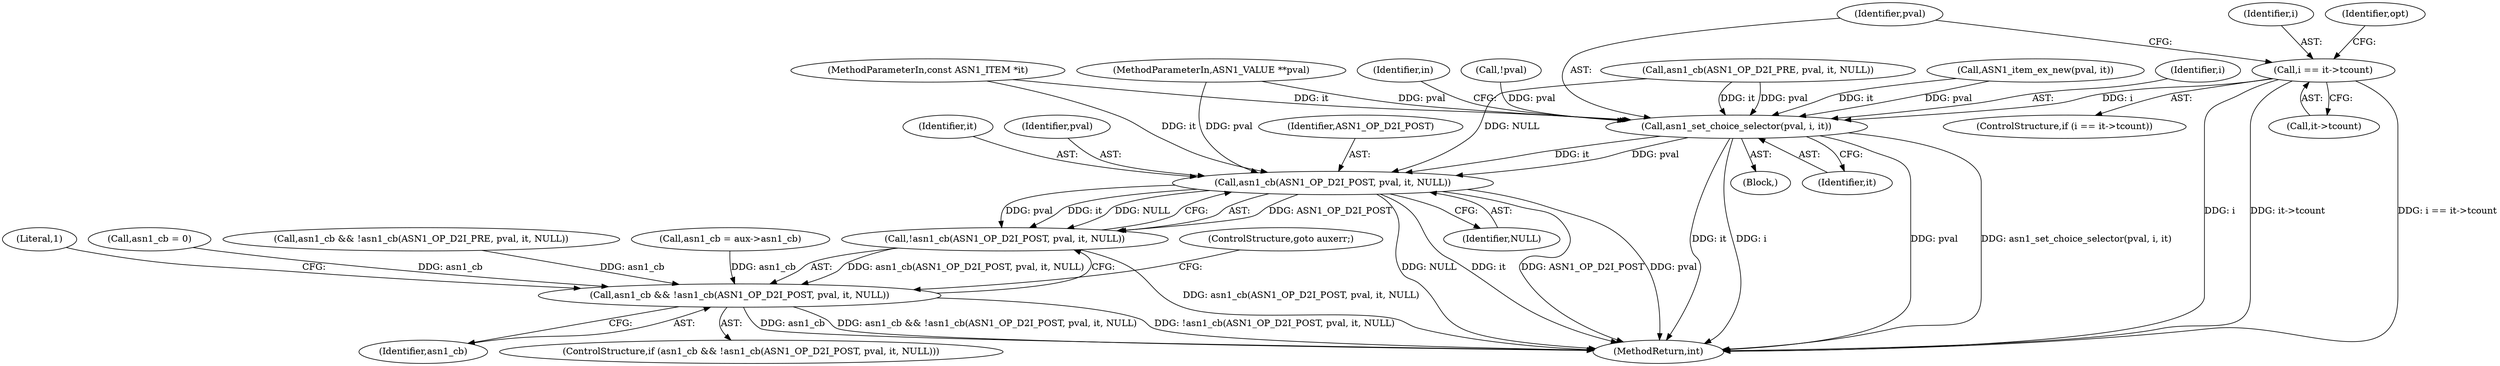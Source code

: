 digraph "0_openssl_b717b083073b6cacc0a5e2397b661678aff7ae7f@pointer" {
"1000510" [label="(Call,i == it->tcount)"];
"1000529" [label="(Call,asn1_set_choice_selector(pval, i, it))"];
"1000541" [label="(Call,asn1_cb(ASN1_OP_D2I_POST, pval, it, NULL))"];
"1000540" [label="(Call,!asn1_cb(ASN1_OP_D2I_POST, pval, it, NULL))"];
"1000538" [label="(Call,asn1_cb && !asn1_cb(ASN1_OP_D2I_POST, pval, it, NULL))"];
"1000542" [label="(Identifier,ASN1_OP_D2I_POST)"];
"1000529" [label="(Call,asn1_set_choice_selector(pval, i, it))"];
"1000184" [label="(Call,!pval)"];
"1000530" [label="(Identifier,pval)"];
"1000539" [label="(Identifier,asn1_cb)"];
"1000509" [label="(ControlStructure,if (i == it->tcount))"];
"1000461" [label="(Call,asn1_cb(ASN1_OP_D2I_PRE, pval, it, NULL))"];
"1000136" [label="(MethodParameterIn,const ASN1_ITEM *it)"];
"1000545" [label="(Identifier,NULL)"];
"1000537" [label="(ControlStructure,if (asn1_cb && !asn1_cb(ASN1_OP_D2I_POST, pval, it, NULL)))"];
"1000194" [label="(Call,asn1_cb = aux->asn1_cb)"];
"1000873" [label="(MethodReturn,int)"];
"1000133" [label="(MethodParameterIn,ASN1_VALUE **pval)"];
"1000512" [label="(Call,it->tcount)"];
"1000141" [label="(Block,)"];
"1000511" [label="(Identifier,i)"];
"1000531" [label="(Identifier,i)"];
"1000541" [label="(Call,asn1_cb(ASN1_OP_D2I_POST, pval, it, NULL))"];
"1000548" [label="(Literal,1)"];
"1000510" [label="(Call,i == it->tcount)"];
"1000540" [label="(Call,!asn1_cb(ASN1_OP_D2I_POST, pval, it, NULL))"];
"1000200" [label="(Call,asn1_cb = 0)"];
"1000546" [label="(ControlStructure,goto auxerr;)"];
"1000532" [label="(Identifier,it)"];
"1000544" [label="(Identifier,it)"];
"1000535" [label="(Identifier,in)"];
"1000538" [label="(Call,asn1_cb && !asn1_cb(ASN1_OP_D2I_POST, pval, it, NULL))"];
"1000458" [label="(Call,asn1_cb && !asn1_cb(ASN1_OP_D2I_PRE, pval, it, NULL))"];
"1000543" [label="(Identifier,pval)"];
"1000473" [label="(Call,ASN1_item_ex_new(pval, it))"];
"1000517" [label="(Identifier,opt)"];
"1000510" -> "1000509"  [label="AST: "];
"1000510" -> "1000512"  [label="CFG: "];
"1000511" -> "1000510"  [label="AST: "];
"1000512" -> "1000510"  [label="AST: "];
"1000517" -> "1000510"  [label="CFG: "];
"1000530" -> "1000510"  [label="CFG: "];
"1000510" -> "1000873"  [label="DDG: i"];
"1000510" -> "1000873"  [label="DDG: it->tcount"];
"1000510" -> "1000873"  [label="DDG: i == it->tcount"];
"1000510" -> "1000529"  [label="DDG: i"];
"1000529" -> "1000141"  [label="AST: "];
"1000529" -> "1000532"  [label="CFG: "];
"1000530" -> "1000529"  [label="AST: "];
"1000531" -> "1000529"  [label="AST: "];
"1000532" -> "1000529"  [label="AST: "];
"1000535" -> "1000529"  [label="CFG: "];
"1000529" -> "1000873"  [label="DDG: i"];
"1000529" -> "1000873"  [label="DDG: pval"];
"1000529" -> "1000873"  [label="DDG: asn1_set_choice_selector(pval, i, it)"];
"1000529" -> "1000873"  [label="DDG: it"];
"1000184" -> "1000529"  [label="DDG: pval"];
"1000461" -> "1000529"  [label="DDG: pval"];
"1000461" -> "1000529"  [label="DDG: it"];
"1000473" -> "1000529"  [label="DDG: pval"];
"1000473" -> "1000529"  [label="DDG: it"];
"1000133" -> "1000529"  [label="DDG: pval"];
"1000136" -> "1000529"  [label="DDG: it"];
"1000529" -> "1000541"  [label="DDG: pval"];
"1000529" -> "1000541"  [label="DDG: it"];
"1000541" -> "1000540"  [label="AST: "];
"1000541" -> "1000545"  [label="CFG: "];
"1000542" -> "1000541"  [label="AST: "];
"1000543" -> "1000541"  [label="AST: "];
"1000544" -> "1000541"  [label="AST: "];
"1000545" -> "1000541"  [label="AST: "];
"1000540" -> "1000541"  [label="CFG: "];
"1000541" -> "1000873"  [label="DDG: ASN1_OP_D2I_POST"];
"1000541" -> "1000873"  [label="DDG: pval"];
"1000541" -> "1000873"  [label="DDG: NULL"];
"1000541" -> "1000873"  [label="DDG: it"];
"1000541" -> "1000540"  [label="DDG: ASN1_OP_D2I_POST"];
"1000541" -> "1000540"  [label="DDG: pval"];
"1000541" -> "1000540"  [label="DDG: it"];
"1000541" -> "1000540"  [label="DDG: NULL"];
"1000133" -> "1000541"  [label="DDG: pval"];
"1000136" -> "1000541"  [label="DDG: it"];
"1000461" -> "1000541"  [label="DDG: NULL"];
"1000540" -> "1000538"  [label="AST: "];
"1000538" -> "1000540"  [label="CFG: "];
"1000540" -> "1000873"  [label="DDG: asn1_cb(ASN1_OP_D2I_POST, pval, it, NULL)"];
"1000540" -> "1000538"  [label="DDG: asn1_cb(ASN1_OP_D2I_POST, pval, it, NULL)"];
"1000538" -> "1000537"  [label="AST: "];
"1000538" -> "1000539"  [label="CFG: "];
"1000539" -> "1000538"  [label="AST: "];
"1000546" -> "1000538"  [label="CFG: "];
"1000548" -> "1000538"  [label="CFG: "];
"1000538" -> "1000873"  [label="DDG: !asn1_cb(ASN1_OP_D2I_POST, pval, it, NULL)"];
"1000538" -> "1000873"  [label="DDG: asn1_cb"];
"1000538" -> "1000873"  [label="DDG: asn1_cb && !asn1_cb(ASN1_OP_D2I_POST, pval, it, NULL)"];
"1000200" -> "1000538"  [label="DDG: asn1_cb"];
"1000458" -> "1000538"  [label="DDG: asn1_cb"];
"1000194" -> "1000538"  [label="DDG: asn1_cb"];
}
